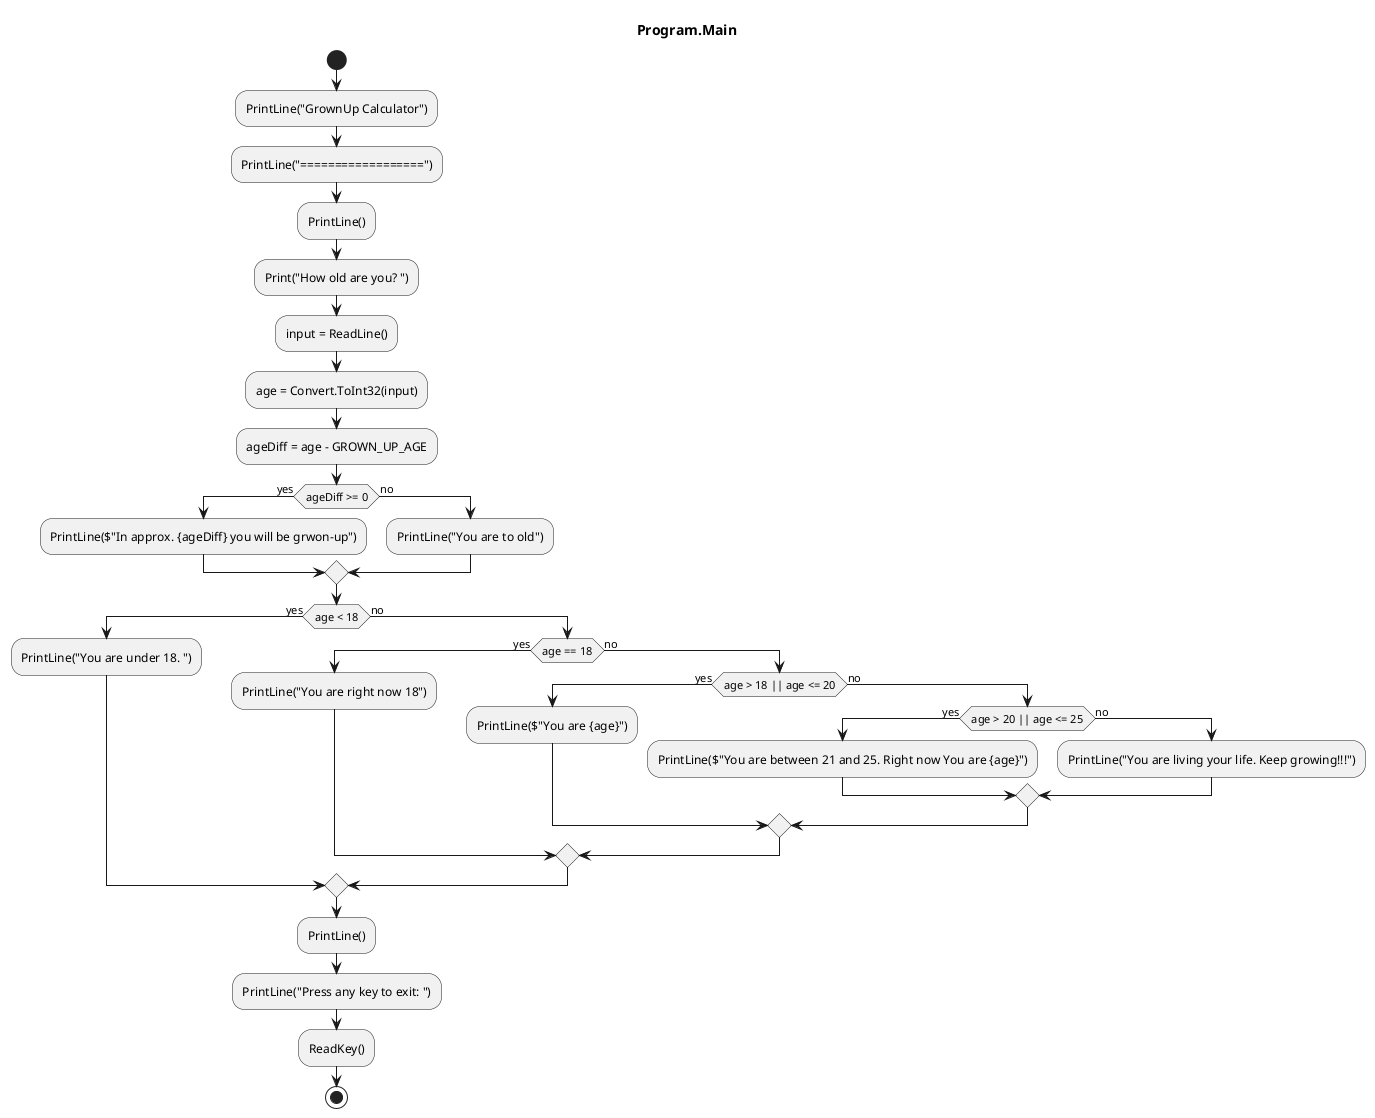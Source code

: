 @startuml Program.Main
title Program.Main
start
:PrintLine("GrownUp Calculator");
:PrintLine("==================");
:PrintLine();
:Print("How old are you? ");
:input = ReadLine();
:age = Convert.ToInt32(input);
:ageDiff = age - GROWN_UP_AGE;
if (ageDiff >= 0) then (yes)
    :PrintLine($"In approx. {ageDiff} you will be grwon-up");
  else (no)
      :PrintLine("You are to old");
endif
if (age < 18) then (yes)
    :PrintLine("You are under 18. ");
  else (no)
    if (age == 18) then (yes)
        :PrintLine("You are right now 18");
      else (no)
        if (age > 18 || age <= 20) then (yes)
            :PrintLine($"You are {age}");
          else (no)
            if (age > 20 || age <= 25) then (yes)
                :PrintLine($"You are between 21 and 25. Right now You are {age}");
              else (no)
                  :PrintLine("You are living your life. Keep growing!!!");
            endif
        endif
    endif
endif
:PrintLine();
:PrintLine("Press any key to exit: ");
:ReadKey();
stop
@enduml
